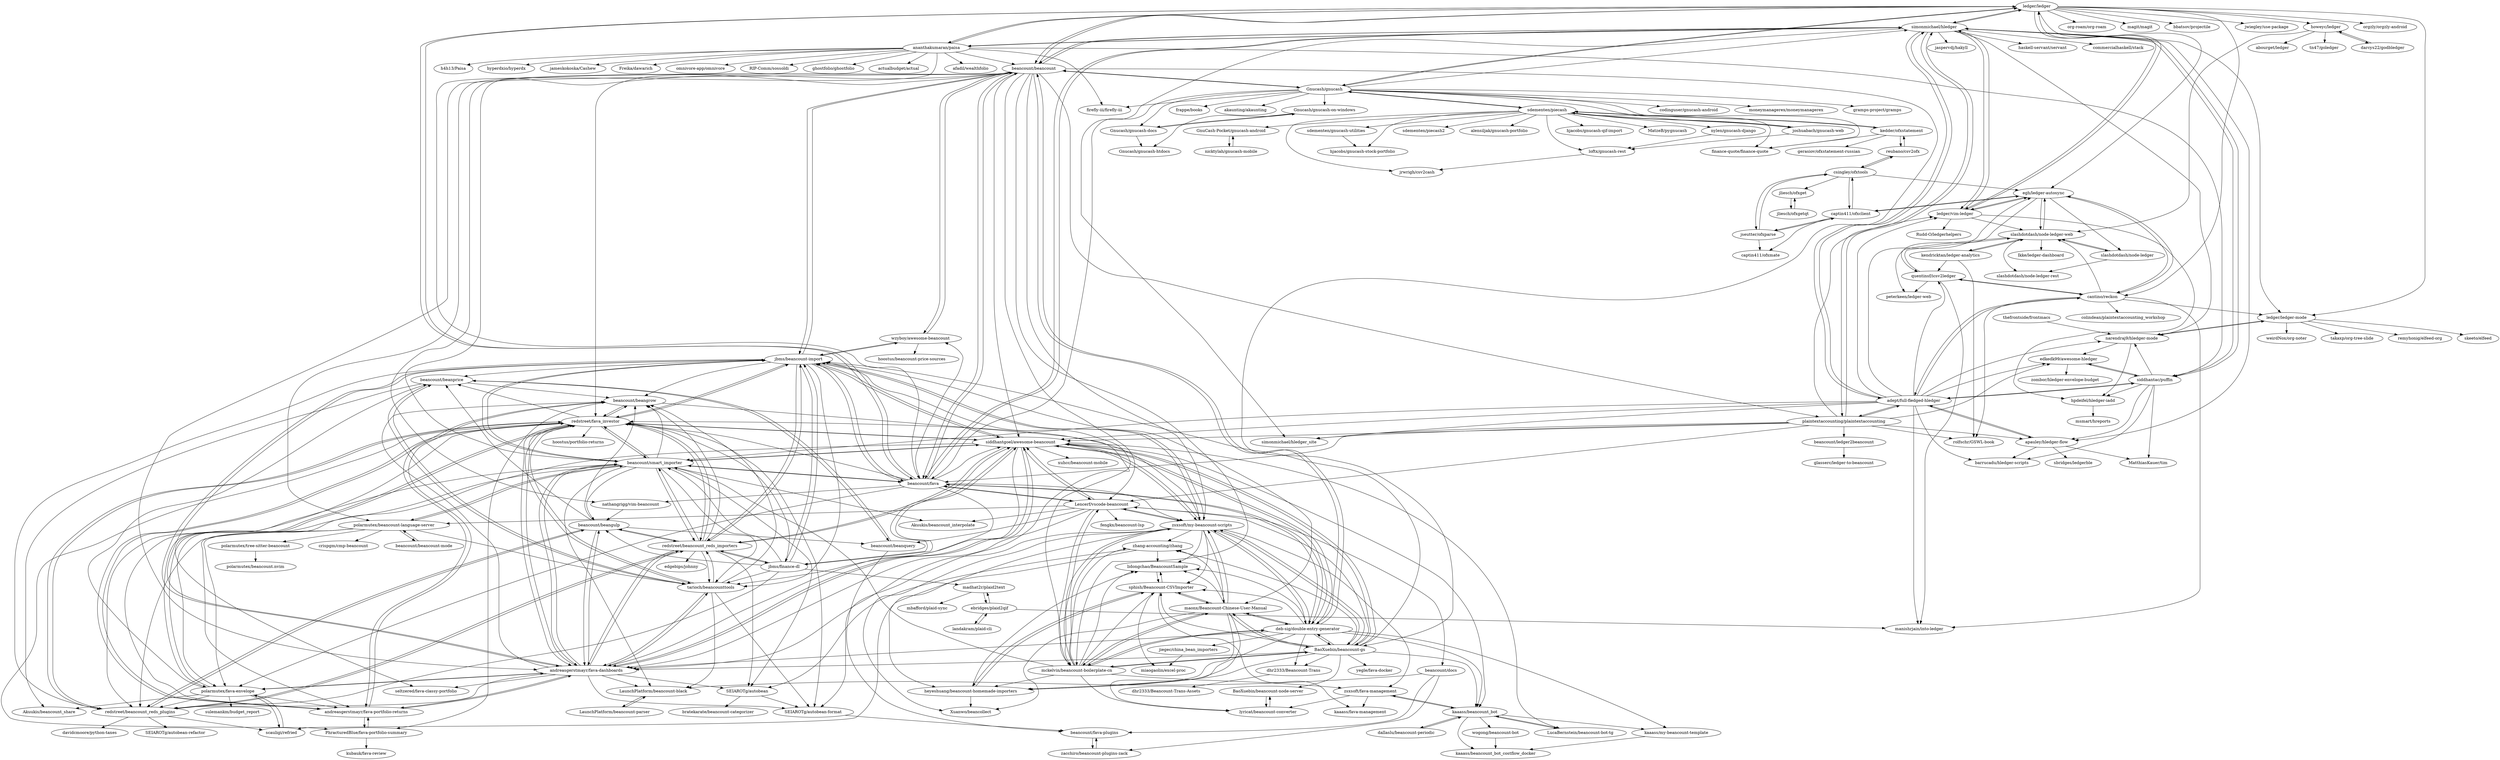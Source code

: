 digraph G {
"ledger/ledger" -> "simonmichael/hledger"
"ledger/ledger" -> "beancount/beancount"
"ledger/ledger" -> "beancount/fava"
"ledger/ledger" -> "ledger/ledger-mode"
"ledger/ledger" -> "Gnucash/gnucash"
"ledger/ledger" -> "ananthakumaran/paisa"
"ledger/ledger" -> "ledger/vim-ledger"
"ledger/ledger" -> "org-roam/org-roam" ["e"=1]
"ledger/ledger" -> "magit/magit" ["e"=1]
"ledger/ledger" -> "bbatsov/projectile" ["e"=1]
"ledger/ledger" -> "cantino/reckon"
"ledger/ledger" -> "jwiegley/use-package" ["e"=1]
"ledger/ledger" -> "egh/ledger-autosync"
"ledger/ledger" -> "orgzly/orgzly-android" ["e"=1]
"ledger/ledger" -> "howeyc/ledger"
"egh/ledger-autosync" -> "captin411/ofxclient"
"egh/ledger-autosync" -> "slashdotdash/node-ledger"
"egh/ledger-autosync" -> "slashdotdash/node-ledger-web"
"egh/ledger-autosync" -> "cantino/reckon"
"egh/ledger-autosync" -> "quentinsf/icsv2ledger"
"egh/ledger-autosync" -> "ledger/vim-ledger"
"adept/full-fledged-hledger" -> "apauley/hledger-flow"
"adept/full-fledged-hledger" -> "simonmichael/hledger"
"adept/full-fledged-hledger" -> "cantino/reckon"
"adept/full-fledged-hledger" -> "siddhantac/puffin"
"adept/full-fledged-hledger" -> "plaintextaccounting/plaintextaccounting"
"adept/full-fledged-hledger" -> "edkedk99/awesome-hledger"
"adept/full-fledged-hledger" -> "manishrjain/into-ledger"
"adept/full-fledged-hledger" -> "barrucadu/hledger-scripts"
"adept/full-fledged-hledger" -> "narendraj9/hledger-mode"
"adept/full-fledged-hledger" -> "simonmichael/hledger_site"
"adept/full-fledged-hledger" -> "ledger/vim-ledger"
"adept/full-fledged-hledger" -> "egh/ledger-autosync"
"adept/full-fledged-hledger" -> "siddhantgoel/awesome-beancount"
"adept/full-fledged-hledger" -> "beancount/smart_importer"
"adept/full-fledged-hledger" -> "quentinsf/icsv2ledger"
"Gnucash/gnucash-on-windows" -> "Gnucash/gnucash-docs"
"Gnucash/gnucash-on-windows" -> "Gnucash/gnucash-htdocs"
"darcys22/godbledger" -> "howeyc/ledger"
"beancount/ledger2beancount" -> "glasserc/ledger-to-beancount"
"apauley/hledger-flow" -> "adept/full-fledged-hledger"
"apauley/hledger-flow" -> "MatthiasKauer/tim"
"apauley/hledger-flow" -> "sbridges/ledgerble"
"apauley/hledger-flow" -> "barrucadu/hledger-scripts"
"beancount/smart_importer" -> "jbms/beancount-import"
"beancount/smart_importer" -> "redstreet/beancount_reds_importers"
"beancount/smart_importer" -> "redstreet/fava_investor"
"beancount/smart_importer" -> "andreasgerstmayr/fava-dashboards"
"beancount/smart_importer" -> "polarmutex/beancount-language-server"
"beancount/smart_importer" -> "siddhantgoel/awesome-beancount"
"beancount/smart_importer" -> "beancount/beangrow"
"beancount/smart_importer" -> "LaunchPlatform/beancount-black"
"beancount/smart_importer" -> "beancount/beangulp"
"beancount/smart_importer" -> "Akuukis/beancount_interpolate"
"beancount/smart_importer" -> "beancount/fava"
"beancount/smart_importer" -> "SEIAROTg/autobean"
"beancount/smart_importer" -> "redstreet/beancount_reds_plugins"
"beancount/smart_importer" -> "andreasgerstmayr/fava-portfolio-returns"
"beancount/smart_importer" -> "tarioch/beancounttools"
"siddhantgoel/awesome-beancount" -> "jbms/beancount-import"
"siddhantgoel/awesome-beancount" -> "andreasgerstmayr/fava-dashboards"
"siddhantgoel/awesome-beancount" -> "redstreet/beancount_reds_importers"
"siddhantgoel/awesome-beancount" -> "zsxsoft/my-beancount-scripts"
"siddhantgoel/awesome-beancount" -> "beancount/smart_importer"
"siddhantgoel/awesome-beancount" -> "redstreet/fava_investor"
"siddhantgoel/awesome-beancount" -> "tarioch/beancounttools"
"siddhantgoel/awesome-beancount" -> "jbms/finance-dl"
"siddhantgoel/awesome-beancount" -> "deb-sig/double-entry-generator"
"siddhantgoel/awesome-beancount" -> "LucaBernstein/beancount-bot-tg"
"siddhantgoel/awesome-beancount" -> "Lencerf/vscode-beancount"
"siddhantgoel/awesome-beancount" -> "xuhcc/beancount-mobile" ["e"=1]
"siddhantgoel/awesome-beancount" -> "polarmutex/fava-envelope"
"siddhantgoel/awesome-beancount" -> "BaoXuebin/beancount-gs"
"siddhantgoel/awesome-beancount" -> "kaaass/beancount_bot"
"mckelvin/beancount-boilerplate-cn" -> "zsxsoft/my-beancount-scripts"
"mckelvin/beancount-boilerplate-cn" -> "maonx/Beancount-Chinese-User-Manual"
"mckelvin/beancount-boilerplate-cn" -> "sphish/Beancount-CSVImporter"
"mckelvin/beancount-boilerplate-cn" -> "heyeshuang/beancount-homemade-importers"
"mckelvin/beancount-boilerplate-cn" -> "deb-sig/double-entry-generator"
"mckelvin/beancount-boilerplate-cn" -> "Lencerf/vscode-beancount"
"mckelvin/beancount-boilerplate-cn" -> "lidongchao/BeancountSample"
"mckelvin/beancount-boilerplate-cn" -> "BaoXuebin/beancount-gs"
"mckelvin/beancount-boilerplate-cn" -> "lyricat/beancount-converter"
"mckelvin/beancount-boilerplate-cn" -> "beancount/smart_importer"
"mckelvin/beancount-boilerplate-cn" -> "zsxsoft/fava-management"
"mckelvin/beancount-boilerplate-cn" -> "jbms/beancount-import"
"mckelvin/beancount-boilerplate-cn" -> "zhang-accounting/zhang"
"kendricktan/ledger-analytics" -> "slashdotdash/node-ledger-web"
"kendricktan/ledger-analytics" -> "rolfschr/GSWL-book"
"kendricktan/ledger-analytics" -> "quentinsf/icsv2ledger"
"jbms/finance-dl" -> "jbms/beancount-import"
"jbms/finance-dl" -> "redstreet/beancount_reds_importers"
"jbms/finance-dl" -> "siddhantgoel/awesome-beancount"
"jbms/finance-dl" -> "tarioch/beancounttools"
"jbms/finance-dl" -> "madhat2r/plaid2text"
"jbms/finance-dl" -> "beancount/smart_importer"
"jbms/finance-dl" -> "redstreet/fava_investor"
"jbms/finance-dl" -> "redstreet/beancount_reds_plugins"
"jbms/finance-dl" -> "beancount/beangulp"
"beancount/docs" -> "zacchiro/beancount-plugins-zack"
"beancount/docs" -> "beancount/fava-plugins"
"beancount/docs" -> "LaunchPlatform/beancount-black"
"beancount/fava-plugins" -> "zacchiro/beancount-plugins-zack"
"lidongchao/BeancountSample" -> "sphish/Beancount-CSVImporter"
"lyricat/beancount-converter" -> "BaoXuebin/beancount-node-server"
"jseutter/ofxparse" -> "captin411/ofxclient"
"jseutter/ofxparse" -> "csingley/ofxtools"
"jseutter/ofxparse" -> "captin411/ofxmate"
"beancount/beancount" -> "beancount/fava"
"beancount/beancount" -> "jbms/beancount-import"
"beancount/beancount" -> "ledger/ledger"
"beancount/beancount" -> "deb-sig/double-entry-generator"
"beancount/beancount" -> "simonmichael/hledger"
"beancount/beancount" -> "beancount/smart_importer"
"beancount/beancount" -> "andreasgerstmayr/fava-dashboards"
"beancount/beancount" -> "siddhantgoel/awesome-beancount"
"beancount/beancount" -> "Lencerf/vscode-beancount"
"beancount/beancount" -> "zsxsoft/my-beancount-scripts"
"beancount/beancount" -> "redstreet/fava_investor"
"beancount/beancount" -> "polarmutex/beancount-language-server"
"beancount/beancount" -> "BaoXuebin/beancount-gs"
"beancount/beancount" -> "plaintextaccounting/plaintextaccounting"
"beancount/beancount" -> "Gnucash/gnucash"
"deb-sig/double-entry-generator" -> "zsxsoft/my-beancount-scripts"
"deb-sig/double-entry-generator" -> "maonx/Beancount-Chinese-User-Manual"
"deb-sig/double-entry-generator" -> "mckelvin/beancount-boilerplate-cn"
"deb-sig/double-entry-generator" -> "BaoXuebin/beancount-gs"
"deb-sig/double-entry-generator" -> "siddhantgoel/awesome-beancount"
"deb-sig/double-entry-generator" -> "heyeshuang/beancount-homemade-importers"
"deb-sig/double-entry-generator" -> "jiegec/china_bean_importers"
"deb-sig/double-entry-generator" -> "beancount/beancount"
"deb-sig/double-entry-generator" -> "dhr2333/Beancount-Trans"
"deb-sig/double-entry-generator" -> "sphish/Beancount-CSVImporter"
"deb-sig/double-entry-generator" -> "kaaass/my-beancount-template"
"deb-sig/double-entry-generator" -> "lidongchao/BeancountSample"
"deb-sig/double-entry-generator" -> "kaaass/beancount_bot"
"deb-sig/double-entry-generator" -> "andreasgerstmayr/fava-dashboards"
"deb-sig/double-entry-generator" -> "beancount/fava"
"nathangrigg/vim-beancount" -> "beancount/beangulp"
"polarmutex/fava-envelope" -> "scauligi/refried"
"polarmutex/fava-envelope" -> "redstreet/fava_investor"
"polarmutex/fava-envelope" -> "andreasgerstmayr/fava-portfolio-returns"
"polarmutex/fava-envelope" -> "sulemankm/budget_report"
"polarmutex/fava-envelope" -> "andreasgerstmayr/fava-dashboards"
"polarmutex/fava-envelope" -> "beancount/beanprice"
"polarmutex/fava-envelope" -> "redstreet/beancount_reds_plugins"
"polarmutex/fava-envelope" -> "Akuukis/beancount_share"
"polarmutex/beancount-language-server" -> "crispgm/cmp-beancount"
"polarmutex/beancount-language-server" -> "beancount/smart_importer"
"polarmutex/beancount-language-server" -> "beancount/beancount-mode"
"polarmutex/beancount-language-server" -> "polarmutex/tree-sitter-beancount"
"polarmutex/beancount-language-server" -> "polarmutex/fava-envelope"
"polarmutex/beancount-language-server" -> "redstreet/beancount_reds_plugins"
"polarmutex/beancount-language-server" -> "tarioch/beancounttools"
"polarmutex/beancount-language-server" -> "andreasgerstmayr/fava-portfolio-returns"
"sdementen/piecash" -> "joshuabach/gnucash-web"
"sdementen/piecash" -> "loftx/gnucash-rest"
"sdementen/piecash" -> "nylen/gnucash-django"
"sdementen/piecash" -> "sdementen/gnucash-utilities"
"sdementen/piecash" -> "finance-quote/finance-quote"
"sdementen/piecash" -> "sdementen/piecash2"
"sdementen/piecash" -> "Gnucash/gnucash"
"sdementen/piecash" -> "alensiljak/gnucash-portfolio"
"sdementen/piecash" -> "jrwrigh/csv2cash"
"sdementen/piecash" -> "hjacobs/gnucash-qif-import"
"sdementen/piecash" -> "hjacobs/gnucash-stock-portfolio"
"sdementen/piecash" -> "kedder/ofxstatement"
"sdementen/piecash" -> "MatzeB/pygnucash"
"sdementen/piecash" -> "GnuCash-Pocket/gnucash-android"
"redstreet/beancount_reds_importers" -> "redstreet/beancount_reds_plugins"
"redstreet/beancount_reds_importers" -> "redstreet/fava_investor"
"redstreet/beancount_reds_importers" -> "tarioch/beancounttools"
"redstreet/beancount_reds_importers" -> "beancount/smart_importer"
"redstreet/beancount_reds_importers" -> "beancount/beangulp"
"redstreet/beancount_reds_importers" -> "jbms/beancount-import"
"redstreet/beancount_reds_importers" -> "beancount/beangrow"
"redstreet/beancount_reds_importers" -> "siddhantgoel/awesome-beancount"
"redstreet/beancount_reds_importers" -> "jbms/finance-dl"
"redstreet/beancount_reds_importers" -> "andreasgerstmayr/fava-dashboards"
"redstreet/beancount_reds_importers" -> "edgebips/johnny"
"redstreet/beancount_reds_importers" -> "SEIAROTg/autobean"
"tarioch/beancounttools" -> "LaunchPlatform/beancount-black"
"tarioch/beancounttools" -> "redstreet/fava_investor"
"tarioch/beancounttools" -> "SEIAROTg/autobean-format"
"tarioch/beancounttools" -> "redstreet/beancount_reds_importers"
"tarioch/beancounttools" -> "beancount/beangrow"
"tarioch/beancounttools" -> "beancount/beanprice"
"tarioch/beancounttools" -> "andreasgerstmayr/fava-dashboards"
"maonx/Beancount-Chinese-User-Manual" -> "zsxsoft/my-beancount-scripts"
"maonx/Beancount-Chinese-User-Manual" -> "sphish/Beancount-CSVImporter"
"maonx/Beancount-Chinese-User-Manual" -> "mckelvin/beancount-boilerplate-cn"
"maonx/Beancount-Chinese-User-Manual" -> "lidongchao/BeancountSample"
"maonx/Beancount-Chinese-User-Manual" -> "deb-sig/double-entry-generator"
"maonx/Beancount-Chinese-User-Manual" -> "Xuanwo/beancollect"
"maonx/Beancount-Chinese-User-Manual" -> "BaoXuebin/beancount-gs"
"maonx/Beancount-Chinese-User-Manual" -> "lyricat/beancount-converter"
"maonx/Beancount-Chinese-User-Manual" -> "heyeshuang/beancount-homemade-importers"
"maonx/Beancount-Chinese-User-Manual" -> "zhang-accounting/zhang"
"landakram/plaid-cli" -> "ebridges/plaid2qif"
"zsxsoft/my-beancount-scripts" -> "mckelvin/beancount-boilerplate-cn"
"zsxsoft/my-beancount-scripts" -> "deb-sig/double-entry-generator"
"zsxsoft/my-beancount-scripts" -> "maonx/Beancount-Chinese-User-Manual"
"zsxsoft/my-beancount-scripts" -> "BaoXuebin/beancount-gs"
"zsxsoft/my-beancount-scripts" -> "siddhantgoel/awesome-beancount"
"zsxsoft/my-beancount-scripts" -> "Lencerf/vscode-beancount"
"zsxsoft/my-beancount-scripts" -> "sphish/Beancount-CSVImporter"
"zsxsoft/my-beancount-scripts" -> "heyeshuang/beancount-homemade-importers"
"zsxsoft/my-beancount-scripts" -> "jbms/beancount-import"
"zsxsoft/my-beancount-scripts" -> "Xuanwo/beancollect"
"zsxsoft/my-beancount-scripts" -> "andreasgerstmayr/fava-dashboards"
"zsxsoft/my-beancount-scripts" -> "zhang-accounting/zhang"
"zsxsoft/my-beancount-scripts" -> "lidongchao/BeancountSample"
"zsxsoft/my-beancount-scripts" -> "redstreet/fava_investor"
"zsxsoft/my-beancount-scripts" -> "zsxsoft/fava-management"
"scauligi/refried" -> "polarmutex/fava-envelope"
"polarmutex/tree-sitter-beancount" -> "polarmutex/beancount.nvim"
"redstreet/fava_investor" -> "andreasgerstmayr/fava-portfolio-returns"
"redstreet/fava_investor" -> "redstreet/beancount_reds_importers"
"redstreet/fava_investor" -> "redstreet/beancount_reds_plugins"
"redstreet/fava_investor" -> "andreasgerstmayr/fava-dashboards"
"redstreet/fava_investor" -> "beancount/beangrow"
"redstreet/fava_investor" -> "tarioch/beancounttools"
"redstreet/fava_investor" -> "jbms/beancount-import"
"redstreet/fava_investor" -> "polarmutex/fava-envelope"
"redstreet/fava_investor" -> "SEIAROTg/autobean-format"
"redstreet/fava_investor" -> "hoostus/portfolio-returns"
"redstreet/fava_investor" -> "beancount/smart_importer"
"redstreet/fava_investor" -> "seltzered/fava-classy-portfolio"
"redstreet/fava_investor" -> "PhracturedBlue/fava-portfolio-summary"
"redstreet/fava_investor" -> "beancount/beanprice"
"redstreet/fava_investor" -> "siddhantgoel/awesome-beancount"
"beancount/beanprice" -> "beancount/beanquery"
"beancount/beanprice" -> "Akuukis/beancount_share"
"beancount/beanprice" -> "beancount/beangrow"
"beancount/beanprice" -> "tarioch/beancounttools"
"sphish/Beancount-CSVImporter" -> "kaaass/fava-management"
"sphish/Beancount-CSVImporter" -> "lidongchao/BeancountSample"
"sphish/Beancount-CSVImporter" -> "maonx/Beancount-Chinese-User-Manual"
"sphish/Beancount-CSVImporter" -> "heyeshuang/beancount-homemade-importers"
"sphish/Beancount-CSVImporter" -> "miaogaolin/excel-proc"
"quentinsf/icsv2ledger" -> "cantino/reckon"
"quentinsf/icsv2ledger" -> "peterkeen/ledger-web"
"quentinsf/icsv2ledger" -> "manishrjain/into-ledger"
"quentinsf/icsv2ledger" -> "slashdotdash/node-ledger-web"
"SEIAROTg/autobean" -> "SEIAROTg/autobean-format"
"SEIAROTg/autobean" -> "bratekarate/beancount-categorizer"
"heyeshuang/beancount-homemade-importers" -> "lidongchao/BeancountSample"
"heyeshuang/beancount-homemade-importers" -> "Xuanwo/beancollect"
"heyeshuang/beancount-homemade-importers" -> "sphish/Beancount-CSVImporter"
"zsxsoft/fava-management" -> "lyricat/beancount-converter"
"zsxsoft/fava-management" -> "kaaass/beancount_bot"
"zsxsoft/fava-management" -> "kaaass/fava-management"
"jliesch/ofxget" -> "jliesch/ofxgetqt"
"jliesch/ofxgetqt" -> "jliesch/ofxget"
"kedder/ofxstatement" -> "reubano/csv2ofx"
"kedder/ofxstatement" -> "gerasiov/ofxstatement-russian"
"kedder/ofxstatement" -> "finance-quote/finance-quote"
"kedder/ofxstatement" -> "sdementen/piecash"
"zhang-accounting/zhang" -> "SEIAROTg/autobean"
"zhang-accounting/zhang" -> "lidongchao/BeancountSample"
"zhang-accounting/zhang" -> "scauligi/refried"
"nylen/gnucash-django" -> "loftx/gnucash-rest"
"beancount/beangulp" -> "beancount/beanquery"
"beancount/beangulp" -> "redstreet/beancount_reds_importers"
"beancount/beangulp" -> "beancount/beangrow"
"beancount/beangulp" -> "beancount/beanprice"
"beancount/beangulp" -> "redstreet/beancount_reds_plugins"
"beancount/beangulp" -> "andreasgerstmayr/fava-dashboards"
"nicktylah/gnucash-mobile" -> "GnuCash-Pocket/gnucash-android"
"beancount/beanquery" -> "beancount/fava-plugins"
"beancount/beanquery" -> "beancount/beanprice"
"beancount/beancount-mode" -> "polarmutex/beancount-language-server"
"beancount/beangrow" -> "andreasgerstmayr/fava-portfolio-returns"
"beancount/beangrow" -> "PhracturedBlue/fava-portfolio-summary"
"beancount/beangrow" -> "redstreet/fava_investor"
"beancount/beangrow" -> "SEIAROTg/autobean-format"
"BaoXuebin/beancount-node-server" -> "lyricat/beancount-converter"
"sdementen/gnucash-utilities" -> "hjacobs/gnucash-stock-portfolio"
"ananthakumaran/paisa" -> "ledger/ledger"
"ananthakumaran/paisa" -> "simonmichael/hledger"
"ananthakumaran/paisa" -> "ghostfolio/ghostfolio" ["e"=1]
"ananthakumaran/paisa" -> "actualbudget/actual" ["e"=1]
"ananthakumaran/paisa" -> "beancount/fava"
"ananthakumaran/paisa" -> "beancount/beancount"
"ananthakumaran/paisa" -> "afadil/wealthfolio" ["e"=1]
"ananthakumaran/paisa" -> "h4h13/Paisa" ["e"=1]
"ananthakumaran/paisa" -> "firefly-iii/firefly-iii" ["e"=1]
"ananthakumaran/paisa" -> "hyperdxio/hyperdx" ["e"=1]
"ananthakumaran/paisa" -> "siddhantac/puffin"
"ananthakumaran/paisa" -> "jameskokoska/Cashew" ["e"=1]
"ananthakumaran/paisa" -> "Freika/dawarich" ["e"=1]
"ananthakumaran/paisa" -> "omnivore-app/omnivore" ["e"=1]
"ananthakumaran/paisa" -> "RIP-Comm/sossoldi" ["e"=1]
"BaoXuebin/beancount-gs" -> "zsxsoft/my-beancount-scripts"
"BaoXuebin/beancount-gs" -> "maonx/Beancount-Chinese-User-Manual"
"BaoXuebin/beancount-gs" -> "deb-sig/double-entry-generator"
"BaoXuebin/beancount-gs" -> "mckelvin/beancount-boilerplate-cn"
"BaoXuebin/beancount-gs" -> "kaaass/beancount_bot"
"BaoXuebin/beancount-gs" -> "andreasgerstmayr/fava-dashboards"
"BaoXuebin/beancount-gs" -> "siddhantgoel/awesome-beancount"
"BaoXuebin/beancount-gs" -> "jbms/beancount-import"
"BaoXuebin/beancount-gs" -> "BaoXuebin/beancount-node-server"
"BaoXuebin/beancount-gs" -> "dhr2333/Beancount-Trans"
"BaoXuebin/beancount-gs" -> "yegle/fava-docker"
"BaoXuebin/beancount-gs" -> "Lencerf/vscode-beancount"
"BaoXuebin/beancount-gs" -> "sphish/Beancount-CSVImporter"
"BaoXuebin/beancount-gs" -> "heyeshuang/beancount-homemade-importers"
"BaoXuebin/beancount-gs" -> "zhang-accounting/zhang"
"beancount/fava" -> "beancount/beancount"
"beancount/fava" -> "jbms/beancount-import"
"beancount/fava" -> "beancount/smart_importer"
"beancount/fava" -> "andreasgerstmayr/fava-dashboards"
"beancount/fava" -> "redstreet/fava_investor"
"beancount/fava" -> "Lencerf/vscode-beancount"
"beancount/fava" -> "zsxsoft/my-beancount-scripts"
"beancount/fava" -> "siddhantgoel/awesome-beancount"
"beancount/fava" -> "ledger/ledger"
"beancount/fava" -> "simonmichael/hledger"
"beancount/fava" -> "deb-sig/double-entry-generator"
"beancount/fava" -> "wzyboy/awesome-beancount"
"beancount/fava" -> "nathangrigg/vim-beancount"
"beancount/fava" -> "polarmutex/fava-envelope"
"joshuabach/gnucash-web" -> "sdementen/piecash"
"joshuabach/gnucash-web" -> "loftx/gnucash-rest"
"hpdeifel/hledger-iadd" -> "msmart/hreports"
"jbms/beancount-import" -> "beancount/smart_importer"
"jbms/beancount-import" -> "jbms/finance-dl"
"jbms/beancount-import" -> "andreasgerstmayr/fava-dashboards"
"jbms/beancount-import" -> "redstreet/fava_investor"
"jbms/beancount-import" -> "redstreet/beancount_reds_importers"
"jbms/beancount-import" -> "siddhantgoel/awesome-beancount"
"jbms/beancount-import" -> "beancount/fava"
"jbms/beancount-import" -> "tarioch/beancounttools"
"jbms/beancount-import" -> "redstreet/beancount_reds_plugins"
"jbms/beancount-import" -> "zsxsoft/my-beancount-scripts"
"jbms/beancount-import" -> "beancount/beanprice"
"jbms/beancount-import" -> "beancount/beancount"
"jbms/beancount-import" -> "beancount/beangrow"
"jbms/beancount-import" -> "maonx/Beancount-Chinese-User-Manual"
"jbms/beancount-import" -> "wzyboy/awesome-beancount"
"LucaBernstein/beancount-bot-tg" -> "kaaass/beancount_bot"
"PhracturedBlue/fava-portfolio-summary" -> "kubauk/fava-review"
"PhracturedBlue/fava-portfolio-summary" -> "andreasgerstmayr/fava-portfolio-returns"
"andreasgerstmayr/fava-portfolio-returns" -> "beancount/beangrow"
"andreasgerstmayr/fava-portfolio-returns" -> "andreasgerstmayr/fava-dashboards"
"andreasgerstmayr/fava-portfolio-returns" -> "PhracturedBlue/fava-portfolio-summary"
"andreasgerstmayr/fava-portfolio-returns" -> "redstreet/fava_investor"
"LaunchPlatform/beancount-black" -> "LaunchPlatform/beancount-parser"
"kaaass/my-beancount-template" -> "kaaass/beancount_bot_costflow_docker"
"dallaslu/beancount-periodic" -> "kaaass/beancount_bot"
"redstreet/beancount_reds_plugins" -> "redstreet/beancount_reds_importers"
"redstreet/beancount_reds_plugins" -> "redstreet/fava_investor"
"redstreet/beancount_reds_plugins" -> "beancount/beangulp"
"redstreet/beancount_reds_plugins" -> "scauligi/refried"
"redstreet/beancount_reds_plugins" -> "SEIAROTg/autobean-refactor"
"redstreet/beancount_reds_plugins" -> "davidcmoore/python-taxes"
"kaaass/beancount_bot" -> "kaaass/beancount_bot_costflow_docker"
"kaaass/beancount_bot" -> "LucaBernstein/beancount-bot-tg"
"kaaass/beancount_bot" -> "zsxsoft/fava-management"
"kaaass/beancount_bot" -> "dallaslu/beancount-periodic"
"kaaass/beancount_bot" -> "kaaass/my-beancount-template"
"kaaass/beancount_bot" -> "wogong/beancount-bot"
"LaunchPlatform/beancount-parser" -> "LaunchPlatform/beancount-black"
"captin411/ofxclient" -> "jseutter/ofxparse"
"captin411/ofxclient" -> "egh/ledger-autosync"
"captin411/ofxclient" -> "csingley/ofxtools"
"captin411/ofxclient" -> "captin411/ofxmate"
"GnuCash-Pocket/gnucash-android" -> "nicktylah/gnucash-mobile"
"siddhantac/puffin" -> "edkedk99/awesome-hledger"
"siddhantac/puffin" -> "apauley/hledger-flow"
"siddhantac/puffin" -> "adept/full-fledged-hledger"
"siddhantac/puffin" -> "hpdeifel/hledger-iadd"
"siddhantac/puffin" -> "narendraj9/hledger-mode"
"siddhantac/puffin" -> "MatthiasKauer/tim"
"siddhantac/puffin" -> "barrucadu/hledger-scripts"
"siddhantac/puffin" -> "simonmichael/hledger"
"madhat2r/plaid2text" -> "ebridges/plaid2qif"
"madhat2r/plaid2text" -> "mbafford/plaid-sync"
"plaintextaccounting/plaintextaccounting" -> "adept/full-fledged-hledger"
"plaintextaccounting/plaintextaccounting" -> "beancount/ledger2beancount"
"plaintextaccounting/plaintextaccounting" -> "simonmichael/hledger"
"plaintextaccounting/plaintextaccounting" -> "apauley/hledger-flow"
"plaintextaccounting/plaintextaccounting" -> "siddhantgoel/awesome-beancount"
"plaintextaccounting/plaintextaccounting" -> "Lencerf/vscode-beancount"
"plaintextaccounting/plaintextaccounting" -> "beancount/fava"
"plaintextaccounting/plaintextaccounting" -> "edkedk99/awesome-hledger"
"plaintextaccounting/plaintextaccounting" -> "simonmichael/hledger_site"
"plaintextaccounting/plaintextaccounting" -> "ledger/vim-ledger"
"plaintextaccounting/plaintextaccounting" -> "rolfschr/GSWL-book"
"wzyboy/awesome-beancount" -> "beancount/beancount"
"wzyboy/awesome-beancount" -> "hoostus/beancount-price-sources"
"wzyboy/awesome-beancount" -> "jbms/beancount-import"
"jiegec/china_bean_importers" -> "miaogaolin/excel-proc"
"narendraj9/hledger-mode" -> "edkedk99/awesome-hledger"
"narendraj9/hledger-mode" -> "ledger/ledger-mode"
"narendraj9/hledger-mode" -> "hpdeifel/hledger-iadd"
"ledger/vim-ledger" -> "egh/ledger-autosync"
"ledger/vim-ledger" -> "hpdeifel/hledger-iadd"
"ledger/vim-ledger" -> "slashdotdash/node-ledger-web"
"ledger/vim-ledger" -> "simonmichael/hledger"
"ledger/vim-ledger" -> "Rudd-O/ledgerhelpers"
"ledger/vim-ledger" -> "ledger/ledger"
"reubano/csv2ofx" -> "kedder/ofxstatement"
"reubano/csv2ofx" -> "csingley/ofxtools"
"edkedk99/awesome-hledger" -> "zombor/hledger-envelope-budget"
"edkedk99/awesome-hledger" -> "siddhantac/puffin"
"ledger/ledger-mode" -> "narendraj9/hledger-mode"
"ledger/ledger-mode" -> "remyhonig/elfeed-org" ["e"=1]
"ledger/ledger-mode" -> "skeeto/elfeed" ["e"=1]
"ledger/ledger-mode" -> "weirdNox/org-noter" ["e"=1]
"ledger/ledger-mode" -> "takaxp/org-tree-slide" ["e"=1]
"SEIAROTg/autobean-format" -> "beancount/fava-plugins"
"andreasgerstmayr/fava-dashboards" -> "andreasgerstmayr/fava-portfolio-returns"
"andreasgerstmayr/fava-dashboards" -> "redstreet/fava_investor"
"andreasgerstmayr/fava-dashboards" -> "jbms/beancount-import"
"andreasgerstmayr/fava-dashboards" -> "beancount/beangrow"
"andreasgerstmayr/fava-dashboards" -> "tarioch/beancounttools"
"andreasgerstmayr/fava-dashboards" -> "siddhantgoel/awesome-beancount"
"andreasgerstmayr/fava-dashboards" -> "LaunchPlatform/beancount-black"
"andreasgerstmayr/fava-dashboards" -> "beancount/smart_importer"
"andreasgerstmayr/fava-dashboards" -> "polarmutex/fava-envelope"
"andreasgerstmayr/fava-dashboards" -> "beancount/beangulp"
"andreasgerstmayr/fava-dashboards" -> "redstreet/beancount_reds_importers"
"andreasgerstmayr/fava-dashboards" -> "SEIAROTg/autobean-format"
"andreasgerstmayr/fava-dashboards" -> "seltzered/fava-classy-portfolio"
"andreasgerstmayr/fava-dashboards" -> "SEIAROTg/autobean"
"andreasgerstmayr/fava-dashboards" -> "redstreet/beancount_reds_plugins"
"wogong/beancount-bot" -> "kaaass/beancount_bot_costflow_docker"
"dhr2333/Beancount-Trans" -> "dhr2333/Beancount-Trans-Assets"
"Gnucash/gnucash" -> "codinguser/gnucash-android" ["e"=1]
"Gnucash/gnucash" -> "ledger/ledger"
"Gnucash/gnucash" -> "sdementen/piecash"
"Gnucash/gnucash" -> "moneymanagerex/moneymanagerex" ["e"=1]
"Gnucash/gnucash" -> "beancount/beancount"
"Gnucash/gnucash" -> "simonmichael/hledger"
"Gnucash/gnucash" -> "beancount/fava"
"Gnucash/gnucash" -> "Gnucash/gnucash-docs"
"Gnucash/gnucash" -> "joshuabach/gnucash-web"
"Gnucash/gnucash" -> "gramps-project/gramps" ["e"=1]
"Gnucash/gnucash" -> "finance-quote/finance-quote"
"Gnucash/gnucash" -> "frappe/books" ["e"=1]
"Gnucash/gnucash" -> "akaunting/akaunting" ["e"=1]
"Gnucash/gnucash" -> "firefly-iii/firefly-iii" ["e"=1]
"Gnucash/gnucash" -> "Gnucash/gnucash-on-windows"
"Gnucash/gnucash-docs" -> "Gnucash/gnucash-on-windows"
"Gnucash/gnucash-docs" -> "Gnucash/gnucash-htdocs"
"thefrontside/frontmacs" -> "narendraj9/hledger-mode"
"cantino/reckon" -> "quentinsf/icsv2ledger"
"cantino/reckon" -> "manishrjain/into-ledger"
"cantino/reckon" -> "egh/ledger-autosync"
"cantino/reckon" -> "rolfschr/GSWL-book"
"cantino/reckon" -> "adept/full-fledged-hledger"
"cantino/reckon" -> "slashdotdash/node-ledger-web"
"cantino/reckon" -> "ledger/ledger-mode"
"cantino/reckon" -> "colindean/plaintextaccounting_workshop"
"beancount/beancount" -> "wzyboy/awesome-beancount"
"beancount/beancount" -> "nathangrigg/vim-beancount"
"beancount/beancount" -> "mckelvin/beancount-boilerplate-cn"
"zacchiro/beancount-plugins-zack" -> "beancount/fava-plugins"
"Lencerf/vscode-beancount" -> "mckelvin/beancount-boilerplate-cn"
"Lencerf/vscode-beancount" -> "zsxsoft/my-beancount-scripts"
"Lencerf/vscode-beancount" -> "siddhantgoel/awesome-beancount"
"Lencerf/vscode-beancount" -> "beancount/fava"
"Lencerf/vscode-beancount" -> "beancount/docs"
"Lencerf/vscode-beancount" -> "Akuukis/beancount_interpolate"
"Lencerf/vscode-beancount" -> "andreasgerstmayr/fava-dashboards"
"Lencerf/vscode-beancount" -> "polarmutex/beancount-language-server"
"Lencerf/vscode-beancount" -> "fengkx/beancount-lsp"
"Lencerf/vscode-beancount" -> "beancount/beanquery"
"slashdotdash/node-ledger" -> "slashdotdash/node-ledger-web"
"slashdotdash/node-ledger" -> "slashdotdash/node-ledger-rest"
"simonmichael/hledger" -> "ledger/ledger"
"simonmichael/hledger" -> "adept/full-fledged-hledger"
"simonmichael/hledger" -> "beancount/beancount"
"simonmichael/hledger" -> "beancount/fava"
"simonmichael/hledger" -> "plaintextaccounting/plaintextaccounting"
"simonmichael/hledger" -> "apauley/hledger-flow"
"simonmichael/hledger" -> "ledger/vim-ledger"
"simonmichael/hledger" -> "siddhantac/puffin"
"simonmichael/hledger" -> "simonmichael/hledger_site"
"simonmichael/hledger" -> "haskell-servant/servant" ["e"=1]
"simonmichael/hledger" -> "commercialhaskell/stack" ["e"=1]
"simonmichael/hledger" -> "narendraj9/hledger-mode"
"simonmichael/hledger" -> "jaspervdj/hakyll" ["e"=1]
"simonmichael/hledger" -> "ananthakumaran/paisa"
"simonmichael/hledger" -> "ledger/ledger-mode"
"csingley/ofxtools" -> "jseutter/ofxparse"
"csingley/ofxtools" -> "captin411/ofxclient"
"csingley/ofxtools" -> "jliesch/ofxget"
"csingley/ofxtools" -> "reubano/csv2ofx"
"csingley/ofxtools" -> "egh/ledger-autosync"
"loftx/gnucash-rest" -> "jrwrigh/csv2cash"
"howeyc/ledger" -> "abourget/ledger"
"howeyc/ledger" -> "darcys22/godbledger"
"howeyc/ledger" -> "tn47/goledger"
"howeyc/ledger" -> "slashdotdash/node-ledger-web"
"ebridges/plaid2qif" -> "landakram/plaid-cli"
"ebridges/plaid2qif" -> "madhat2r/plaid2text"
"ebridges/plaid2qif" -> "manishrjain/into-ledger"
"slashdotdash/node-ledger-web" -> "slashdotdash/node-ledger"
"slashdotdash/node-ledger-web" -> "Ikke/ledger-dashboard"
"slashdotdash/node-ledger-web" -> "peterkeen/ledger-web"
"slashdotdash/node-ledger-web" -> "slashdotdash/node-ledger-rest"
"slashdotdash/node-ledger-web" -> "kendricktan/ledger-analytics"
"slashdotdash/node-ledger-web" -> "egh/ledger-autosync"
"ledger/ledger" ["l"="11.175,-12.259"]
"simonmichael/hledger" ["l"="11.189,-12.216"]
"beancount/beancount" ["l"="11.246,-12.281"]
"beancount/fava" ["l"="11.26,-12.267"]
"ledger/ledger-mode" ["l"="11.141,-12.203"]
"Gnucash/gnucash" ["l"="11.101,-12.274"]
"ananthakumaran/paisa" ["l"="11.24,-12.203"]
"ledger/vim-ledger" ["l"="11.147,-12.239"]
"org-roam/org-roam" ["l"="-16.48,-11.982"]
"magit/magit" ["l"="-16.692,-12.007"]
"bbatsov/projectile" ["l"="-16.72,-11.946"]
"cantino/reckon" ["l"="11.15,-12.273"]
"jwiegley/use-package" ["l"="-16.68,-11.957"]
"egh/ledger-autosync" ["l"="11.135,-12.309"]
"orgzly/orgzly-android" ["l"="-16.469,-12.007"]
"howeyc/ledger" ["l"="11.064,-12.216"]
"captin411/ofxclient" ["l"="11.104,-12.37"]
"slashdotdash/node-ledger" ["l"="11.11,-12.328"]
"slashdotdash/node-ledger-web" ["l"="11.116,-12.302"]
"quentinsf/icsv2ledger" ["l"="11.159,-12.296"]
"adept/full-fledged-hledger" ["l"="11.199,-12.235"]
"apauley/hledger-flow" ["l"="11.211,-12.181"]
"siddhantac/puffin" ["l"="11.184,-12.181"]
"plaintextaccounting/plaintextaccounting" ["l"="11.228,-12.235"]
"edkedk99/awesome-hledger" ["l"="11.191,-12.166"]
"manishrjain/into-ledger" ["l"="11.208,-12.263"]
"barrucadu/hledger-scripts" ["l"="11.211,-12.165"]
"narendraj9/hledger-mode" ["l"="11.157,-12.167"]
"simonmichael/hledger_site" ["l"="11.213,-12.203"]
"siddhantgoel/awesome-beancount" ["l"="11.293,-12.281"]
"beancount/smart_importer" ["l"="11.276,-12.316"]
"Gnucash/gnucash-on-windows" ["l"="11.055,-12.253"]
"Gnucash/gnucash-docs" ["l"="11.05,-12.27"]
"Gnucash/gnucash-htdocs" ["l"="11.029,-12.252"]
"darcys22/godbledger" ["l"="11.021,-12.181"]
"beancount/ledger2beancount" ["l"="11.257,-12.159"]
"glasserc/ledger-to-beancount" ["l"="11.27,-12.129"]
"MatthiasKauer/tim" ["l"="11.198,-12.145"]
"sbridges/ledgerble" ["l"="11.222,-12.123"]
"jbms/beancount-import" ["l"="11.29,-12.3"]
"redstreet/beancount_reds_importers" ["l"="11.279,-12.328"]
"redstreet/fava_investor" ["l"="11.293,-12.325"]
"andreasgerstmayr/fava-dashboards" ["l"="11.305,-12.314"]
"polarmutex/beancount-language-server" ["l"="11.277,-12.36"]
"beancount/beangrow" ["l"="11.28,-12.341"]
"LaunchPlatform/beancount-black" ["l"="11.301,-12.367"]
"beancount/beangulp" ["l"="11.293,-12.314"]
"Akuukis/beancount_interpolate" ["l"="11.334,-12.343"]
"SEIAROTg/autobean" ["l"="11.32,-12.352"]
"redstreet/beancount_reds_plugins" ["l"="11.307,-12.338"]
"andreasgerstmayr/fava-portfolio-returns" ["l"="11.291,-12.348"]
"tarioch/beancounttools" ["l"="11.294,-12.335"]
"zsxsoft/my-beancount-scripts" ["l"="11.324,-12.285"]
"jbms/finance-dl" ["l"="11.271,-12.299"]
"deb-sig/double-entry-generator" ["l"="11.322,-12.262"]
"LucaBernstein/beancount-bot-tg" ["l"="11.324,-12.234"]
"Lencerf/vscode-beancount" ["l"="11.305,-12.295"]
"xuhcc/beancount-mobile" ["l"="-51.056,-15.015"]
"polarmutex/fava-envelope" ["l"="11.32,-12.321"]
"BaoXuebin/beancount-gs" ["l"="11.341,-12.269"]
"kaaass/beancount_bot" ["l"="11.347,-12.234"]
"mckelvin/beancount-boilerplate-cn" ["l"="11.338,-12.291"]
"maonx/Beancount-Chinese-User-Manual" ["l"="11.354,-12.282"]
"sphish/Beancount-CSVImporter" ["l"="11.371,-12.28"]
"heyeshuang/beancount-homemade-importers" ["l"="11.362,-12.269"]
"lidongchao/BeancountSample" ["l"="11.359,-12.294"]
"lyricat/beancount-converter" ["l"="11.379,-12.269"]
"zsxsoft/fava-management" ["l"="11.361,-12.253"]
"zhang-accounting/zhang" ["l"="11.362,-12.313"]
"kendricktan/ledger-analytics" ["l"="11.145,-12.335"]
"rolfschr/GSWL-book" ["l"="11.184,-12.305"]
"madhat2r/plaid2text" ["l"="11.303,-12.209"]
"beancount/docs" ["l"="11.327,-12.37"]
"zacchiro/beancount-plugins-zack" ["l"="11.348,-12.396"]
"beancount/fava-plugins" ["l"="11.341,-12.377"]
"BaoXuebin/beancount-node-server" ["l"="11.381,-12.249"]
"jseutter/ofxparse" ["l"="11.09,-12.402"]
"csingley/ofxtools" ["l"="11.072,-12.379"]
"captin411/ofxmate" ["l"="11.11,-12.397"]
"jiegec/china_bean_importers" ["l"="11.403,-12.266"]
"dhr2333/Beancount-Trans" ["l"="11.365,-12.235"]
"kaaass/my-beancount-template" ["l"="11.341,-12.217"]
"nathangrigg/vim-beancount" ["l"="11.284,-12.252"]
"scauligi/refried" ["l"="11.349,-12.334"]
"sulemankm/budget_report" ["l"="11.311,-12.28"]
"beancount/beanprice" ["l"="11.318,-12.338"]
"Akuukis/beancount_share" ["l"="11.354,-12.348"]
"crispgm/cmp-beancount" ["l"="11.284,-12.404"]
"beancount/beancount-mode" ["l"="11.26,-12.396"]
"polarmutex/tree-sitter-beancount" ["l"="11.273,-12.42"]
"sdementen/piecash" ["l"="11.001,-12.306"]
"joshuabach/gnucash-web" ["l"="11.023,-12.285"]
"loftx/gnucash-rest" ["l"="10.989,-12.277"]
"nylen/gnucash-django" ["l"="10.965,-12.273"]
"sdementen/gnucash-utilities" ["l"="10.965,-12.314"]
"finance-quote/finance-quote" ["l"="11.036,-12.316"]
"sdementen/piecash2" ["l"="10.991,-12.327"]
"alensiljak/gnucash-portfolio" ["l"="10.978,-12.321"]
"jrwrigh/csv2cash" ["l"="10.977,-12.289"]
"hjacobs/gnucash-qif-import" ["l"="10.954,-12.298"]
"hjacobs/gnucash-stock-portfolio" ["l"="10.975,-12.305"]
"kedder/ofxstatement" ["l"="11.005,-12.35"]
"MatzeB/pygnucash" ["l"="10.968,-12.335"]
"GnuCash-Pocket/gnucash-android" ["l"="10.933,-12.321"]
"edgebips/johnny" ["l"="11.245,-12.36"]
"SEIAROTg/autobean-format" ["l"="11.307,-12.356"]
"Xuanwo/beancollect" ["l"="11.376,-12.294"]
"landakram/plaid-cli" ["l"="11.298,-12.165"]
"ebridges/plaid2qif" ["l"="11.283,-12.192"]
"polarmutex/beancount.nvim" ["l"="11.271,-12.447"]
"hoostus/portfolio-returns" ["l"="11.29,-12.382"]
"seltzered/fava-classy-portfolio" ["l"="11.334,-12.318"]
"PhracturedBlue/fava-portfolio-summary" ["l"="11.264,-12.356"]
"beancount/beanquery" ["l"="11.334,-12.332"]
"kaaass/fava-management" ["l"="11.389,-12.259"]
"miaogaolin/excel-proc" ["l"="11.408,-12.285"]
"peterkeen/ledger-web" ["l"="11.133,-12.292"]
"bratekarate/beancount-categorizer" ["l"="11.331,-12.39"]
"jliesch/ofxget" ["l"="11.055,-12.413"]
"jliesch/ofxgetqt" ["l"="11.045,-12.429"]
"reubano/csv2ofx" ["l"="11.029,-12.379"]
"gerasiov/ofxstatement-russian" ["l"="10.981,-12.372"]
"nicktylah/gnucash-mobile" ["l"="10.906,-12.327"]
"ghostfolio/ghostfolio" ["l"="12.658,-8.933"]
"actualbudget/actual" ["l"="12.676,-8.997"]
"afadil/wealthfolio" ["l"="16.161,-10.327"]
"h4h13/Paisa" ["l"="-52.361,9.39"]
"firefly-iii/firefly-iii" ["l"="12.634,-8.976"]
"hyperdxio/hyperdx" ["l"="16.035,-10.259"]
"jameskokoska/Cashew" ["l"="-52.323,9.315"]
"Freika/dawarich" ["l"="12.466,-8.719"]
"omnivore-app/omnivore" ["l"="12.673,-9.101"]
"RIP-Comm/sossoldi" ["l"="41.277,-0.153"]
"yegle/fava-docker" ["l"="11.409,-12.238"]
"wzyboy/awesome-beancount" ["l"="11.243,-12.312"]
"hpdeifel/hledger-iadd" ["l"="11.134,-12.176"]
"msmart/hreports" ["l"="11.116,-12.151"]
"kubauk/fava-review" ["l"="11.243,-12.381"]
"LaunchPlatform/beancount-parser" ["l"="11.31,-12.396"]
"kaaass/beancount_bot_costflow_docker" ["l"="11.354,-12.205"]
"dallaslu/beancount-periodic" ["l"="11.366,-12.216"]
"SEIAROTg/autobean-refactor" ["l"="11.344,-12.363"]
"davidcmoore/python-taxes" ["l"="11.361,-12.372"]
"wogong/beancount-bot" ["l"="11.369,-12.201"]
"mbafford/plaid-sync" ["l"="11.328,-12.173"]
"hoostus/beancount-price-sources" ["l"="11.222,-12.338"]
"Rudd-O/ledgerhelpers" ["l"="11.1,-12.199"]
"zombor/hledger-envelope-budget" ["l"="11.184,-12.123"]
"remyhonig/elfeed-org" ["l"="-16.466,-11.9"]
"skeeto/elfeed" ["l"="-16.533,-11.923"]
"weirdNox/org-noter" ["l"="-16.408,-11.941"]
"takaxp/org-tree-slide" ["l"="-16.392,-11.805"]
"dhr2333/Beancount-Trans-Assets" ["l"="11.392,-12.213"]
"codinguser/gnucash-android" ["l"="61.352,-15.634"]
"moneymanagerex/moneymanagerex" ["l"="-52.877,9.427"]
"gramps-project/gramps" ["l"="-2.741,-31.73"]
"frappe/books" ["l"="15.141,-11.456"]
"akaunting/akaunting" ["l"="-15.5,27.969"]
"thefrontside/frontmacs" ["l"="11.128,-12.094"]
"colindean/plaintextaccounting_workshop" ["l"="11.111,-12.238"]
"fengkx/beancount-lsp" ["l"="11.307,-12.245"]
"slashdotdash/node-ledger-rest" ["l"="11.093,-12.331"]
"haskell-servant/servant" ["l"="-20.806,-20.154"]
"commercialhaskell/stack" ["l"="-20.877,-20.19"]
"jaspervdj/hakyll" ["l"="-20.856,-20.219"]
"abourget/ledger" ["l"="11.026,-12.212"]
"tn47/goledger" ["l"="11.052,-12.184"]
"Ikke/ledger-dashboard" ["l"="11.079,-12.32"]
}